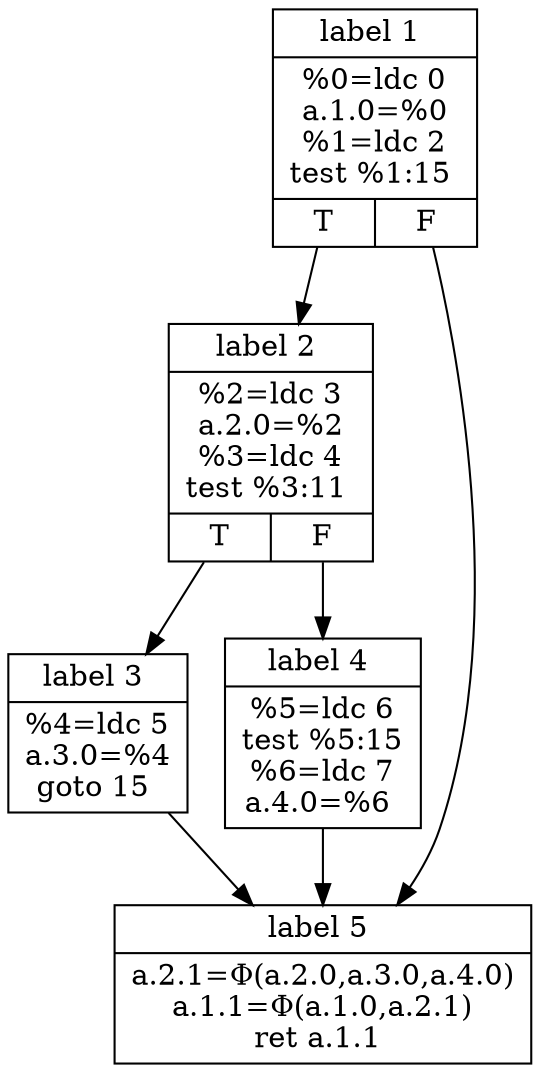 digraph
{
    "label 5" [ label = "{ label\ 5 | a.2.1=Φ(a.2.0,a.3.0,a.4.0)\na.1.1=Φ(a.1.0,a.2.1)\nret\ a.1.1 }", shape = record ]
    "label 2" [ label = "{ label\ 2 | %2=ldc\ 3\na.2.0=%2\n%3=ldc\ 4\ntest\ %3:11 | { <true> T | <false> F } }", shape = record ]
    "label 4" [ label = "{ label\ 4 | %5=ldc\ 6\ntest\ %5:15\n%6=ldc\ 7\na.4.0=%6 }", shape = record ]
    "label 3" [ label = "{ label\ 3 | %4=ldc\ 5\na.3.0=%4\ngoto\ 15 }", shape = record ]
    "label 1" [ label = "{ label\ 1 | %0=ldc\ 0\na.1.0=%0\n%1=ldc\ 2\ntest\ %1:15 | { <true> T | <false> F } }", shape = record ]

    "label 2":false:c -> "label 4"
    "label 2":true:c -> "label 3"
    "label 4" -> "label 5"
    "label 3" -> "label 5"
    "label 1":false:c -> "label 5"
    "label 1":true:c -> "label 2"
}